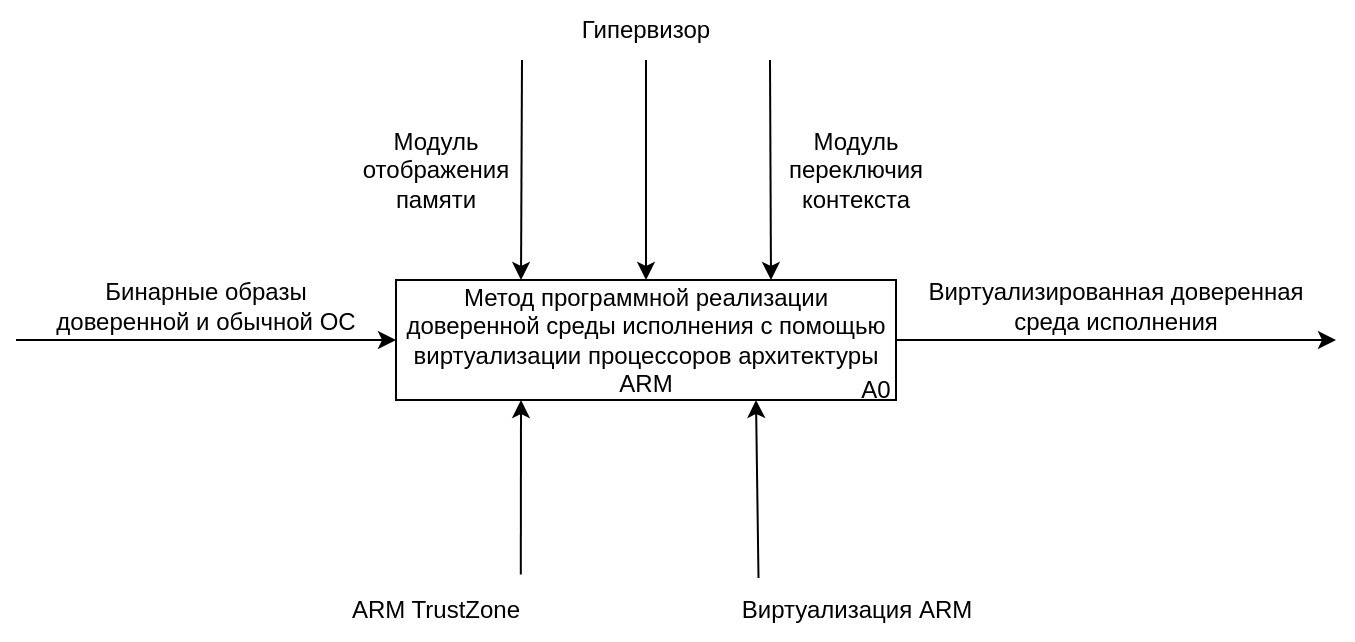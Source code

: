 <mxfile version="24.2.3" type="device" pages="2">
  <diagram name="Page-1" id="c1p8hZTw2Ofo0TcBuHM4">
    <mxGraphModel dx="981" dy="548" grid="1" gridSize="10" guides="1" tooltips="1" connect="1" arrows="1" fold="1" page="1" pageScale="1" pageWidth="850" pageHeight="1100" math="0" shadow="0">
      <root>
        <mxCell id="0" />
        <mxCell id="1" parent="0" />
        <mxCell id="Ghb6OxDviz4KhSSvoagT-1" value="" style="endArrow=classic;html=1;rounded=0;entryX=0.5;entryY=0;entryDx=0;entryDy=0;" edge="1" parent="1" target="Ghb6OxDviz4KhSSvoagT-2">
          <mxGeometry width="50" height="50" relative="1" as="geometry">
            <mxPoint x="485" y="80" as="sourcePoint" />
            <mxPoint x="470" y="140" as="targetPoint" />
          </mxGeometry>
        </mxCell>
        <mxCell id="Ghb6OxDviz4KhSSvoagT-2" value="Метод программной реализации доверенной среды исполнения с помощью виртуализации процессоров архитектуры ARM " style="rounded=0;whiteSpace=wrap;html=1;" vertex="1" parent="1">
          <mxGeometry x="360" y="190" width="250" height="60" as="geometry" />
        </mxCell>
        <mxCell id="Ghb6OxDviz4KhSSvoagT-3" value="" style="endArrow=classic;html=1;rounded=0;entryX=0;entryY=0.5;entryDx=0;entryDy=0;" edge="1" parent="1" target="Ghb6OxDviz4KhSSvoagT-2">
          <mxGeometry width="50" height="50" relative="1" as="geometry">
            <mxPoint x="170" y="220" as="sourcePoint" />
            <mxPoint x="450" y="200" as="targetPoint" />
          </mxGeometry>
        </mxCell>
        <mxCell id="Ghb6OxDviz4KhSSvoagT-4" value="" style="endArrow=classic;html=1;rounded=0;exitX=1;exitY=0.5;exitDx=0;exitDy=0;" edge="1" parent="1" source="Ghb6OxDviz4KhSSvoagT-2">
          <mxGeometry width="50" height="50" relative="1" as="geometry">
            <mxPoint x="400" y="250" as="sourcePoint" />
            <mxPoint x="830" y="220" as="targetPoint" />
          </mxGeometry>
        </mxCell>
        <mxCell id="Ghb6OxDviz4KhSSvoagT-5" value="Бинарные образы доверенной и обычной ОС" style="text;html=1;align=center;verticalAlign=middle;whiteSpace=wrap;rounded=0;" vertex="1" parent="1">
          <mxGeometry x="180" y="188" width="170" height="30" as="geometry" />
        </mxCell>
        <mxCell id="Ghb6OxDviz4KhSSvoagT-6" value="Модуль переключия контекста" style="text;html=1;align=center;verticalAlign=middle;whiteSpace=wrap;rounded=0;" vertex="1" parent="1">
          <mxGeometry x="560" y="120" width="60" height="30" as="geometry" />
        </mxCell>
        <mxCell id="Ghb6OxDviz4KhSSvoagT-7" value="Модуль отображения памяти" style="text;html=1;align=center;verticalAlign=middle;whiteSpace=wrap;rounded=0;" vertex="1" parent="1">
          <mxGeometry x="335" y="120" width="90" height="30" as="geometry" />
        </mxCell>
        <mxCell id="Ghb6OxDviz4KhSSvoagT-8" value="" style="endArrow=classic;html=1;rounded=0;entryX=0.25;entryY=0;entryDx=0;entryDy=0;" edge="1" parent="1" target="Ghb6OxDviz4KhSSvoagT-2">
          <mxGeometry width="50" height="50" relative="1" as="geometry">
            <mxPoint x="423" y="80" as="sourcePoint" />
            <mxPoint x="460" y="250" as="targetPoint" />
          </mxGeometry>
        </mxCell>
        <mxCell id="Ghb6OxDviz4KhSSvoagT-9" value="" style="endArrow=classic;html=1;rounded=0;entryX=0.75;entryY=0;entryDx=0;entryDy=0;" edge="1" parent="1" target="Ghb6OxDviz4KhSSvoagT-2">
          <mxGeometry width="50" height="50" relative="1" as="geometry">
            <mxPoint x="547" y="80" as="sourcePoint" />
            <mxPoint x="470" y="140" as="targetPoint" />
          </mxGeometry>
        </mxCell>
        <mxCell id="Ghb6OxDviz4KhSSvoagT-10" value="Гипервизор" style="text;html=1;align=center;verticalAlign=middle;whiteSpace=wrap;rounded=0;" vertex="1" parent="1">
          <mxGeometry x="455" y="50" width="60" height="30" as="geometry" />
        </mxCell>
        <mxCell id="Ghb6OxDviz4KhSSvoagT-11" value="" style="endArrow=classic;html=1;rounded=0;entryX=0.25;entryY=1;entryDx=0;entryDy=0;exitX=0.924;exitY=-0.09;exitDx=0;exitDy=0;exitPerimeter=0;" edge="1" parent="1" source="Ghb6OxDviz4KhSSvoagT-13" target="Ghb6OxDviz4KhSSvoagT-2">
          <mxGeometry width="50" height="50" relative="1" as="geometry">
            <mxPoint x="423" y="330" as="sourcePoint" />
            <mxPoint x="500" y="240" as="targetPoint" />
          </mxGeometry>
        </mxCell>
        <mxCell id="Ghb6OxDviz4KhSSvoagT-12" value="" style="endArrow=classic;html=1;rounded=0;entryX=0.25;entryY=1;entryDx=0;entryDy=0;exitX=0.11;exitY=-0.033;exitDx=0;exitDy=0;exitPerimeter=0;" edge="1" parent="1" source="Ghb6OxDviz4KhSSvoagT-14">
          <mxGeometry width="50" height="50" relative="1" as="geometry">
            <mxPoint x="540" y="330" as="sourcePoint" />
            <mxPoint x="540" y="250" as="targetPoint" />
          </mxGeometry>
        </mxCell>
        <mxCell id="Ghb6OxDviz4KhSSvoagT-13" value="ARM TrustZone" style="text;html=1;align=center;verticalAlign=middle;whiteSpace=wrap;rounded=0;" vertex="1" parent="1">
          <mxGeometry x="330" y="340" width="100" height="30" as="geometry" />
        </mxCell>
        <mxCell id="Ghb6OxDviz4KhSSvoagT-14" value="Виртуализация ARM" style="text;html=1;align=center;verticalAlign=middle;whiteSpace=wrap;rounded=0;" vertex="1" parent="1">
          <mxGeometry x="527.5" y="340" width="125" height="30" as="geometry" />
        </mxCell>
        <mxCell id="Ghb6OxDviz4KhSSvoagT-15" value="Виртуализированная доверенная среда исполнения" style="text;html=1;align=center;verticalAlign=middle;whiteSpace=wrap;rounded=0;" vertex="1" parent="1">
          <mxGeometry x="620" y="188" width="200" height="30" as="geometry" />
        </mxCell>
        <mxCell id="Ghb6OxDviz4KhSSvoagT-16" value="A0" style="text;html=1;align=center;verticalAlign=middle;whiteSpace=wrap;rounded=0;" vertex="1" parent="1">
          <mxGeometry x="570" y="230" width="60" height="30" as="geometry" />
        </mxCell>
      </root>
    </mxGraphModel>
  </diagram>
  <diagram id="pr-Hu5LouBRZ8e_066SA" name="Page-2">
    <mxGraphModel dx="2844" dy="1590" grid="1" gridSize="10" guides="1" tooltips="1" connect="1" arrows="1" fold="1" page="1" pageScale="1" pageWidth="850" pageHeight="1100" math="0" shadow="0">
      <root>
        <mxCell id="0" />
        <mxCell id="1" parent="0" />
        <mxCell id="HfR3_PFLRZc3uOgkUprW-1" value="" style="endArrow=classic;html=1;rounded=0;entryX=0.5;entryY=0;entryDx=0;entryDy=0;" edge="1" parent="1" target="HfR3_PFLRZc3uOgkUprW-2">
          <mxGeometry width="50" height="50" relative="1" as="geometry">
            <mxPoint x="485" y="80" as="sourcePoint" />
            <mxPoint x="470" y="140" as="targetPoint" />
          </mxGeometry>
        </mxCell>
        <mxCell id="HfR3_PFLRZc3uOgkUprW-2" value="Виртуализация доверенной загрузки" style="rounded=0;whiteSpace=wrap;html=1;" vertex="1" parent="1">
          <mxGeometry x="360" y="190" width="250" height="60" as="geometry" />
        </mxCell>
        <mxCell id="HfR3_PFLRZc3uOgkUprW-3" value="" style="endArrow=classic;html=1;rounded=0;entryX=0;entryY=0.5;entryDx=0;entryDy=0;" edge="1" parent="1" target="HfR3_PFLRZc3uOgkUprW-2">
          <mxGeometry width="50" height="50" relative="1" as="geometry">
            <mxPoint x="170" y="220" as="sourcePoint" />
            <mxPoint x="450" y="200" as="targetPoint" />
          </mxGeometry>
        </mxCell>
        <mxCell id="HfR3_PFLRZc3uOgkUprW-4" value="" style="endArrow=classic;html=1;rounded=0;exitX=1;exitY=0.5;exitDx=0;exitDy=0;" edge="1" parent="1" source="HfR3_PFLRZc3uOgkUprW-2">
          <mxGeometry width="50" height="50" relative="1" as="geometry">
            <mxPoint x="400" y="250" as="sourcePoint" />
            <mxPoint x="810" y="220" as="targetPoint" />
          </mxGeometry>
        </mxCell>
        <mxCell id="HfR3_PFLRZc3uOgkUprW-5" value="Бинарные образы доверенной и обычной ОС" style="text;html=1;align=center;verticalAlign=middle;whiteSpace=wrap;rounded=0;" vertex="1" parent="1">
          <mxGeometry x="180" y="190" width="170" height="30" as="geometry" />
        </mxCell>
        <mxCell id="HfR3_PFLRZc3uOgkUprW-6" value="Модуль переключия контекста" style="text;html=1;align=center;verticalAlign=middle;whiteSpace=wrap;rounded=0;" vertex="1" parent="1">
          <mxGeometry x="560" y="120" width="60" height="30" as="geometry" />
        </mxCell>
        <mxCell id="HfR3_PFLRZc3uOgkUprW-7" value="Модуль отображения памяти" style="text;html=1;align=center;verticalAlign=middle;whiteSpace=wrap;rounded=0;" vertex="1" parent="1">
          <mxGeometry x="335" y="120" width="90" height="30" as="geometry" />
        </mxCell>
        <mxCell id="HfR3_PFLRZc3uOgkUprW-8" value="" style="endArrow=classic;html=1;rounded=0;entryX=0.25;entryY=0;entryDx=0;entryDy=0;" edge="1" parent="1" target="HfR3_PFLRZc3uOgkUprW-2">
          <mxGeometry width="50" height="50" relative="1" as="geometry">
            <mxPoint x="423" y="80" as="sourcePoint" />
            <mxPoint x="460" y="250" as="targetPoint" />
          </mxGeometry>
        </mxCell>
        <mxCell id="HfR3_PFLRZc3uOgkUprW-9" value="" style="endArrow=classic;html=1;rounded=0;entryX=0.75;entryY=0;entryDx=0;entryDy=0;" edge="1" parent="1" target="HfR3_PFLRZc3uOgkUprW-2">
          <mxGeometry width="50" height="50" relative="1" as="geometry">
            <mxPoint x="547" y="80" as="sourcePoint" />
            <mxPoint x="470" y="140" as="targetPoint" />
          </mxGeometry>
        </mxCell>
        <mxCell id="HfR3_PFLRZc3uOgkUprW-10" value="Гипервизор" style="text;html=1;align=center;verticalAlign=middle;whiteSpace=wrap;rounded=0;" vertex="1" parent="1">
          <mxGeometry x="455" y="50" width="60" height="30" as="geometry" />
        </mxCell>
        <mxCell id="HfR3_PFLRZc3uOgkUprW-11" value="" style="endArrow=classic;html=1;rounded=0;entryX=0.25;entryY=1;entryDx=0;entryDy=0;exitX=0.924;exitY=-0.09;exitDx=0;exitDy=0;exitPerimeter=0;" edge="1" parent="1" source="HfR3_PFLRZc3uOgkUprW-13" target="HfR3_PFLRZc3uOgkUprW-2">
          <mxGeometry width="50" height="50" relative="1" as="geometry">
            <mxPoint x="423" y="330" as="sourcePoint" />
            <mxPoint x="500" y="240" as="targetPoint" />
          </mxGeometry>
        </mxCell>
        <mxCell id="HfR3_PFLRZc3uOgkUprW-12" value="" style="endArrow=classic;html=1;rounded=0;entryX=0.25;entryY=1;entryDx=0;entryDy=0;exitX=0.11;exitY=-0.033;exitDx=0;exitDy=0;exitPerimeter=0;" edge="1" parent="1" source="HfR3_PFLRZc3uOgkUprW-14">
          <mxGeometry width="50" height="50" relative="1" as="geometry">
            <mxPoint x="540" y="330" as="sourcePoint" />
            <mxPoint x="540" y="250" as="targetPoint" />
          </mxGeometry>
        </mxCell>
        <mxCell id="HfR3_PFLRZc3uOgkUprW-13" value="ARM TrustZone" style="text;html=1;align=center;verticalAlign=middle;whiteSpace=wrap;rounded=0;" vertex="1" parent="1">
          <mxGeometry x="330" y="340" width="100" height="30" as="geometry" />
        </mxCell>
        <mxCell id="HfR3_PFLRZc3uOgkUprW-14" value="Виртуализация ARM" style="text;html=1;align=center;verticalAlign=middle;whiteSpace=wrap;rounded=0;" vertex="1" parent="1">
          <mxGeometry x="527.5" y="340" width="125" height="30" as="geometry" />
        </mxCell>
        <mxCell id="HfR3_PFLRZc3uOgkUprW-15" value="Доверенная и обычная ОС в стадии исполнения" style="text;html=1;align=center;verticalAlign=middle;whiteSpace=wrap;rounded=0;" vertex="1" parent="1">
          <mxGeometry x="630" y="190" width="150" height="30" as="geometry" />
        </mxCell>
        <mxCell id="HfR3_PFLRZc3uOgkUprW-16" value="A1" style="text;html=1;align=center;verticalAlign=middle;whiteSpace=wrap;rounded=0;" vertex="1" parent="1">
          <mxGeometry x="570" y="230" width="60" height="30" as="geometry" />
        </mxCell>
        <mxCell id="HfR3_PFLRZc3uOgkUprW-17" value="Виртуализация переключения контекста" style="rounded=0;whiteSpace=wrap;html=1;" vertex="1" parent="1">
          <mxGeometry x="840" y="450" width="250" height="60" as="geometry" />
        </mxCell>
        <mxCell id="HfR3_PFLRZc3uOgkUprW-18" value="" style="endArrow=classic;html=1;rounded=0;entryX=0;entryY=0.5;entryDx=0;entryDy=0;" edge="1" parent="1" target="HfR3_PFLRZc3uOgkUprW-17">
          <mxGeometry width="50" height="50" relative="1" as="geometry">
            <mxPoint x="650" y="480" as="sourcePoint" />
            <mxPoint x="1140" y="580" as="targetPoint" />
          </mxGeometry>
        </mxCell>
        <mxCell id="HfR3_PFLRZc3uOgkUprW-19" value="Контекст выполнения гостевой ВМ" style="text;html=1;align=center;verticalAlign=middle;whiteSpace=wrap;rounded=0;" vertex="1" parent="1">
          <mxGeometry x="675" y="450" width="140" height="30" as="geometry" />
        </mxCell>
        <mxCell id="HfR3_PFLRZc3uOgkUprW-20" value="Модуль переключия контекста" style="text;html=1;align=center;verticalAlign=middle;whiteSpace=wrap;rounded=0;" vertex="1" parent="1">
          <mxGeometry x="1020" y="380" width="100" height="30" as="geometry" />
        </mxCell>
        <mxCell id="HfR3_PFLRZc3uOgkUprW-21" value="" style="endArrow=classic;html=1;rounded=0;entryX=0.75;entryY=0;entryDx=0;entryDy=0;" edge="1" parent="1">
          <mxGeometry width="50" height="50" relative="1" as="geometry">
            <mxPoint x="1020.5" y="350" as="sourcePoint" />
            <mxPoint x="1020" y="450" as="targetPoint" />
          </mxGeometry>
        </mxCell>
        <mxCell id="HfR3_PFLRZc3uOgkUprW-22" value="" style="endArrow=classic;html=1;rounded=0;exitX=1;exitY=0.5;exitDx=0;exitDy=0;" edge="1" parent="1" source="HfR3_PFLRZc3uOgkUprW-17">
          <mxGeometry width="50" height="50" relative="1" as="geometry">
            <mxPoint x="900" y="510" as="sourcePoint" />
            <mxPoint x="1290" y="480" as="targetPoint" />
          </mxGeometry>
        </mxCell>
        <mxCell id="HfR3_PFLRZc3uOgkUprW-23" value="Контекст выполнения доверенной ВМ" style="text;html=1;align=center;verticalAlign=middle;whiteSpace=wrap;rounded=0;" vertex="1" parent="1">
          <mxGeometry x="1120" y="450" width="130" height="30" as="geometry" />
        </mxCell>
        <mxCell id="HfR3_PFLRZc3uOgkUprW-24" value="" style="endArrow=classic;html=1;rounded=0;entryX=0.25;entryY=1;entryDx=0;entryDy=0;exitX=0.11;exitY=-0.033;exitDx=0;exitDy=0;exitPerimeter=0;" edge="1" parent="1">
          <mxGeometry width="50" height="50" relative="1" as="geometry">
            <mxPoint x="911" y="600" as="sourcePoint" />
            <mxPoint x="910" y="511" as="targetPoint" />
          </mxGeometry>
        </mxCell>
        <mxCell id="HfR3_PFLRZc3uOgkUprW-25" value="ARM TrustZone" style="text;html=1;align=center;verticalAlign=middle;whiteSpace=wrap;rounded=0;" vertex="1" parent="1">
          <mxGeometry x="860" y="600" width="100" height="30" as="geometry" />
        </mxCell>
        <mxCell id="HfR3_PFLRZc3uOgkUprW-26" value="A2" style="text;html=1;align=center;verticalAlign=middle;whiteSpace=wrap;rounded=0;" vertex="1" parent="1">
          <mxGeometry x="1050" y="490" width="60" height="30" as="geometry" />
        </mxCell>
        <mxCell id="HfR3_PFLRZc3uOgkUprW-27" value="" style="endArrow=classic;html=1;rounded=0;entryX=0.75;entryY=0;entryDx=0;entryDy=0;" edge="1" parent="1">
          <mxGeometry width="50" height="50" relative="1" as="geometry">
            <mxPoint x="910.5" y="350" as="sourcePoint" />
            <mxPoint x="910" y="450" as="targetPoint" />
          </mxGeometry>
        </mxCell>
        <mxCell id="HfR3_PFLRZc3uOgkUprW-28" value="Гипервизор" style="text;html=1;align=center;verticalAlign=middle;whiteSpace=wrap;rounded=0;" vertex="1" parent="1">
          <mxGeometry x="810" y="380" width="100" height="30" as="geometry" />
        </mxCell>
        <mxCell id="HfR3_PFLRZc3uOgkUprW-29" value="" style="endArrow=classic;html=1;rounded=0;entryX=0.25;entryY=1;entryDx=0;entryDy=0;exitX=0.11;exitY=-0.033;exitDx=0;exitDy=0;exitPerimeter=0;" edge="1" parent="1">
          <mxGeometry width="50" height="50" relative="1" as="geometry">
            <mxPoint x="1021" y="600" as="sourcePoint" />
            <mxPoint x="1020" y="511" as="targetPoint" />
          </mxGeometry>
        </mxCell>
        <mxCell id="HfR3_PFLRZc3uOgkUprW-30" value="Виртуализация ARM" style="text;html=1;align=center;verticalAlign=middle;whiteSpace=wrap;rounded=0;" vertex="1" parent="1">
          <mxGeometry x="960" y="600" width="130" height="30" as="geometry" />
        </mxCell>
        <mxCell id="HfR3_PFLRZc3uOgkUprW-31" value="" style="endArrow=classic;html=1;rounded=0;entryX=0.5;entryY=0;entryDx=0;entryDy=0;" edge="1" parent="1">
          <mxGeometry width="50" height="50" relative="1" as="geometry">
            <mxPoint x="1355" y="640" as="sourcePoint" />
            <mxPoint x="1355" y="740" as="targetPoint" />
          </mxGeometry>
        </mxCell>
        <mxCell id="HfR3_PFLRZc3uOgkUprW-32" value="Виртуализация контроллеров разделения аппаратных ресурсов " style="rounded=0;whiteSpace=wrap;html=1;" vertex="1" parent="1">
          <mxGeometry x="1290" y="740" width="250" height="60" as="geometry" />
        </mxCell>
        <mxCell id="HfR3_PFLRZc3uOgkUprW-33" value="" style="endArrow=classic;html=1;rounded=0;entryX=0;entryY=0.5;entryDx=0;entryDy=0;" edge="1" parent="1" target="HfR3_PFLRZc3uOgkUprW-32">
          <mxGeometry width="50" height="50" relative="1" as="geometry">
            <mxPoint x="1090" y="770" as="sourcePoint" />
            <mxPoint x="1380" y="750" as="targetPoint" />
          </mxGeometry>
        </mxCell>
        <mxCell id="HfR3_PFLRZc3uOgkUprW-34" value="" style="endArrow=classic;html=1;rounded=0;exitX=1;exitY=0.5;exitDx=0;exitDy=0;" edge="1" parent="1" source="HfR3_PFLRZc3uOgkUprW-32">
          <mxGeometry width="50" height="50" relative="1" as="geometry">
            <mxPoint x="1330" y="800" as="sourcePoint" />
            <mxPoint x="1740" y="770" as="targetPoint" />
          </mxGeometry>
        </mxCell>
        <mxCell id="HfR3_PFLRZc3uOgkUprW-35" value="Запрос на запись в память контроллера" style="text;html=1;align=center;verticalAlign=middle;whiteSpace=wrap;rounded=0;" vertex="1" parent="1">
          <mxGeometry x="1100" y="740" width="170" height="30" as="geometry" />
        </mxCell>
        <mxCell id="HfR3_PFLRZc3uOgkUprW-36" value="Гипервизор" style="text;html=1;align=center;verticalAlign=middle;whiteSpace=wrap;rounded=0;" vertex="1" parent="1">
          <mxGeometry x="1280" y="660" width="60" height="30" as="geometry" />
        </mxCell>
        <mxCell id="HfR3_PFLRZc3uOgkUprW-37" value="Обработанный запрос" style="text;html=1;align=center;verticalAlign=middle;whiteSpace=wrap;rounded=0;" vertex="1" parent="1">
          <mxGeometry x="1570" y="740" width="150" height="30" as="geometry" />
        </mxCell>
        <mxCell id="HfR3_PFLRZc3uOgkUprW-38" value="A3" style="text;html=1;align=center;verticalAlign=middle;whiteSpace=wrap;rounded=0;" vertex="1" parent="1">
          <mxGeometry x="1500" y="780" width="60" height="30" as="geometry" />
        </mxCell>
        <mxCell id="HfR3_PFLRZc3uOgkUprW-39" value="" style="endArrow=classic;html=1;rounded=0;entryX=0.25;entryY=1;entryDx=0;entryDy=0;exitX=0.924;exitY=-0.09;exitDx=0;exitDy=0;exitPerimeter=0;" edge="1" parent="1" source="HfR3_PFLRZc3uOgkUprW-41">
          <mxGeometry width="50" height="50" relative="1" as="geometry">
            <mxPoint x="1353" y="880" as="sourcePoint" />
            <mxPoint x="1353" y="800" as="targetPoint" />
          </mxGeometry>
        </mxCell>
        <mxCell id="HfR3_PFLRZc3uOgkUprW-40" value="" style="endArrow=classic;html=1;rounded=0;exitX=0.11;exitY=-0.033;exitDx=0;exitDy=0;exitPerimeter=0;" edge="1" parent="1" source="HfR3_PFLRZc3uOgkUprW-42">
          <mxGeometry width="50" height="50" relative="1" as="geometry">
            <mxPoint x="1470" y="880" as="sourcePoint" />
            <mxPoint x="1470" y="800" as="targetPoint" />
          </mxGeometry>
        </mxCell>
        <mxCell id="HfR3_PFLRZc3uOgkUprW-41" value="ARM TrustZone" style="text;html=1;align=center;verticalAlign=middle;whiteSpace=wrap;rounded=0;" vertex="1" parent="1">
          <mxGeometry x="1260" y="890" width="100" height="30" as="geometry" />
        </mxCell>
        <mxCell id="HfR3_PFLRZc3uOgkUprW-42" value="Виртуализация ARM" style="text;html=1;align=center;verticalAlign=middle;whiteSpace=wrap;rounded=0;" vertex="1" parent="1">
          <mxGeometry x="1457.5" y="890" width="125" height="30" as="geometry" />
        </mxCell>
        <mxCell id="HfR3_PFLRZc3uOgkUprW-43" value="Модуль отображения памяти" style="text;html=1;align=center;verticalAlign=middle;whiteSpace=wrap;rounded=0;" vertex="1" parent="1">
          <mxGeometry x="1485" y="660" width="90" height="30" as="geometry" />
        </mxCell>
        <mxCell id="HfR3_PFLRZc3uOgkUprW-44" value="" style="endArrow=classic;html=1;rounded=0;entryX=0.25;entryY=0;entryDx=0;entryDy=0;" edge="1" parent="1">
          <mxGeometry width="50" height="50" relative="1" as="geometry">
            <mxPoint x="1473" y="640" as="sourcePoint" />
            <mxPoint x="1473" y="740" as="targetPoint" />
          </mxGeometry>
        </mxCell>
      </root>
    </mxGraphModel>
  </diagram>
</mxfile>
